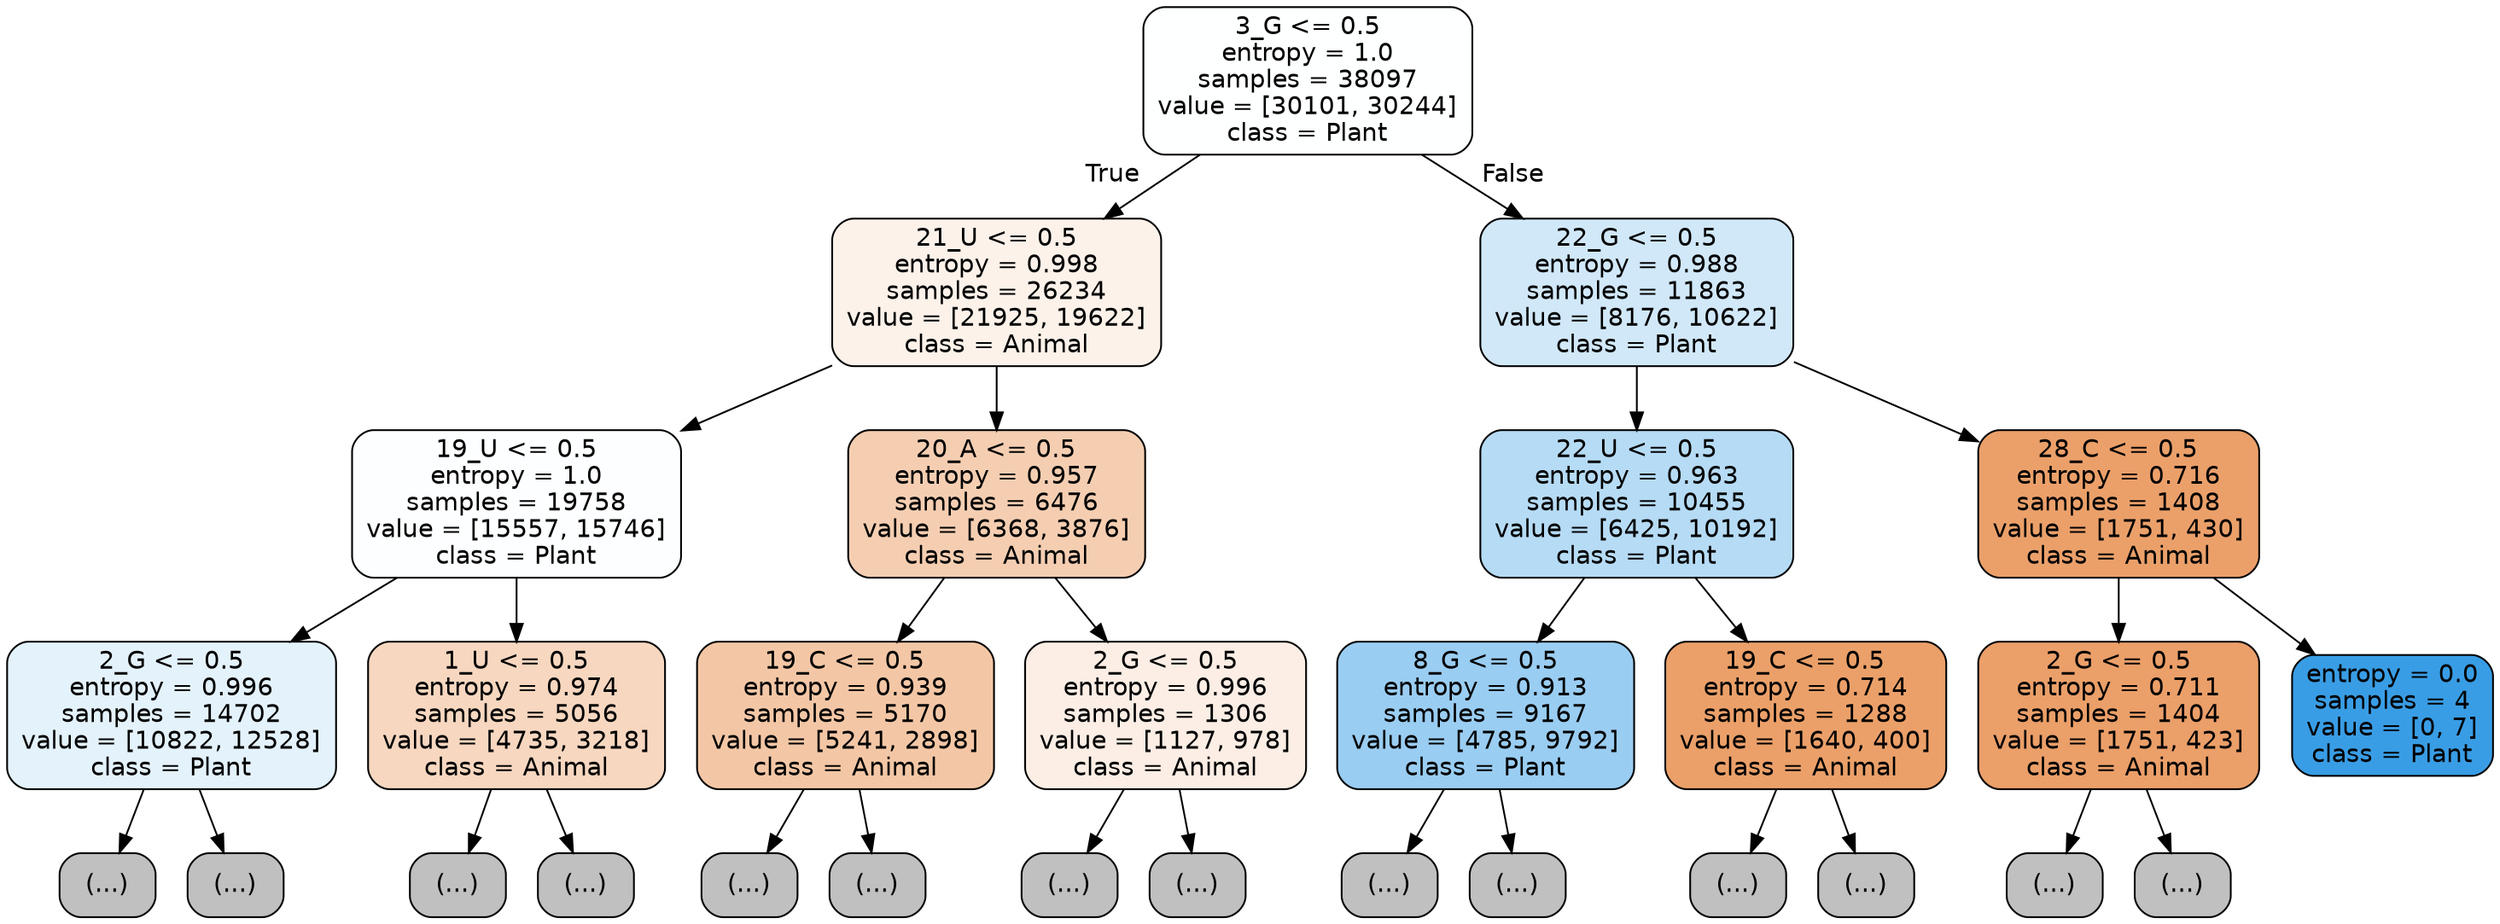 digraph Tree {
node [shape=box, style="filled, rounded", color="black", fontname="helvetica"] ;
edge [fontname="helvetica"] ;
0 [label="3_G <= 0.5\nentropy = 1.0\nsamples = 38097\nvalue = [30101, 30244]\nclass = Plant", fillcolor="#feffff"] ;
1 [label="21_U <= 0.5\nentropy = 0.998\nsamples = 26234\nvalue = [21925, 19622]\nclass = Animal", fillcolor="#fcf2ea"] ;
0 -> 1 [labeldistance=2.5, labelangle=45, headlabel="True"] ;
2 [label="19_U <= 0.5\nentropy = 1.0\nsamples = 19758\nvalue = [15557, 15746]\nclass = Plant", fillcolor="#fdfeff"] ;
1 -> 2 ;
3 [label="2_G <= 0.5\nentropy = 0.996\nsamples = 14702\nvalue = [10822, 12528]\nclass = Plant", fillcolor="#e4f2fb"] ;
2 -> 3 ;
4 [label="(...)", fillcolor="#C0C0C0"] ;
3 -> 4 ;
5035 [label="(...)", fillcolor="#C0C0C0"] ;
3 -> 5035 ;
6888 [label="1_U <= 0.5\nentropy = 0.974\nsamples = 5056\nvalue = [4735, 3218]\nclass = Animal", fillcolor="#f7d7c0"] ;
2 -> 6888 ;
6889 [label="(...)", fillcolor="#C0C0C0"] ;
6888 -> 6889 ;
8296 [label="(...)", fillcolor="#C0C0C0"] ;
6888 -> 8296 ;
9431 [label="20_A <= 0.5\nentropy = 0.957\nsamples = 6476\nvalue = [6368, 3876]\nclass = Animal", fillcolor="#f5ceb2"] ;
1 -> 9431 ;
9432 [label="19_C <= 0.5\nentropy = 0.939\nsamples = 5170\nvalue = [5241, 2898]\nclass = Animal", fillcolor="#f3c7a6"] ;
9431 -> 9432 ;
9433 [label="(...)", fillcolor="#C0C0C0"] ;
9432 -> 9433 ;
11106 [label="(...)", fillcolor="#C0C0C0"] ;
9432 -> 11106 ;
11601 [label="2_G <= 0.5\nentropy = 0.996\nsamples = 1306\nvalue = [1127, 978]\nclass = Animal", fillcolor="#fceee5"] ;
9431 -> 11601 ;
11602 [label="(...)", fillcolor="#C0C0C0"] ;
11601 -> 11602 ;
12031 [label="(...)", fillcolor="#C0C0C0"] ;
11601 -> 12031 ;
12180 [label="22_G <= 0.5\nentropy = 0.988\nsamples = 11863\nvalue = [8176, 10622]\nclass = Plant", fillcolor="#d1e8f9"] ;
0 -> 12180 [labeldistance=2.5, labelangle=-45, headlabel="False"] ;
12181 [label="22_U <= 0.5\nentropy = 0.963\nsamples = 10455\nvalue = [6425, 10192]\nclass = Plant", fillcolor="#b6dbf5"] ;
12180 -> 12181 ;
12182 [label="8_G <= 0.5\nentropy = 0.913\nsamples = 9167\nvalue = [4785, 9792]\nclass = Plant", fillcolor="#9acdf2"] ;
12181 -> 12182 ;
12183 [label="(...)", fillcolor="#C0C0C0"] ;
12182 -> 12183 ;
14656 [label="(...)", fillcolor="#C0C0C0"] ;
12182 -> 14656 ;
15697 [label="19_C <= 0.5\nentropy = 0.714\nsamples = 1288\nvalue = [1640, 400]\nclass = Animal", fillcolor="#eba069"] ;
12181 -> 15697 ;
15698 [label="(...)", fillcolor="#C0C0C0"] ;
15697 -> 15698 ;
16051 [label="(...)", fillcolor="#C0C0C0"] ;
15697 -> 16051 ;
16208 [label="28_C <= 0.5\nentropy = 0.716\nsamples = 1408\nvalue = [1751, 430]\nclass = Animal", fillcolor="#eba06a"] ;
12180 -> 16208 ;
16209 [label="2_G <= 0.5\nentropy = 0.711\nsamples = 1404\nvalue = [1751, 423]\nclass = Animal", fillcolor="#eb9f69"] ;
16208 -> 16209 ;
16210 [label="(...)", fillcolor="#C0C0C0"] ;
16209 -> 16210 ;
16607 [label="(...)", fillcolor="#C0C0C0"] ;
16209 -> 16607 ;
16742 [label="entropy = 0.0\nsamples = 4\nvalue = [0, 7]\nclass = Plant", fillcolor="#399de5"] ;
16208 -> 16742 ;
}